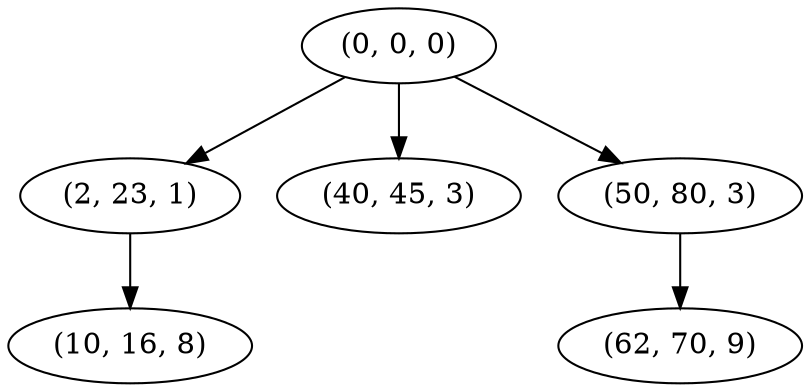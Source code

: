 digraph tree {
    "(0, 0, 0)";
    "(2, 23, 1)";
    "(10, 16, 8)";
    "(40, 45, 3)";
    "(50, 80, 3)";
    "(62, 70, 9)";
    "(0, 0, 0)" -> "(2, 23, 1)";
    "(0, 0, 0)" -> "(40, 45, 3)";
    "(0, 0, 0)" -> "(50, 80, 3)";
    "(2, 23, 1)" -> "(10, 16, 8)";
    "(50, 80, 3)" -> "(62, 70, 9)";
}
